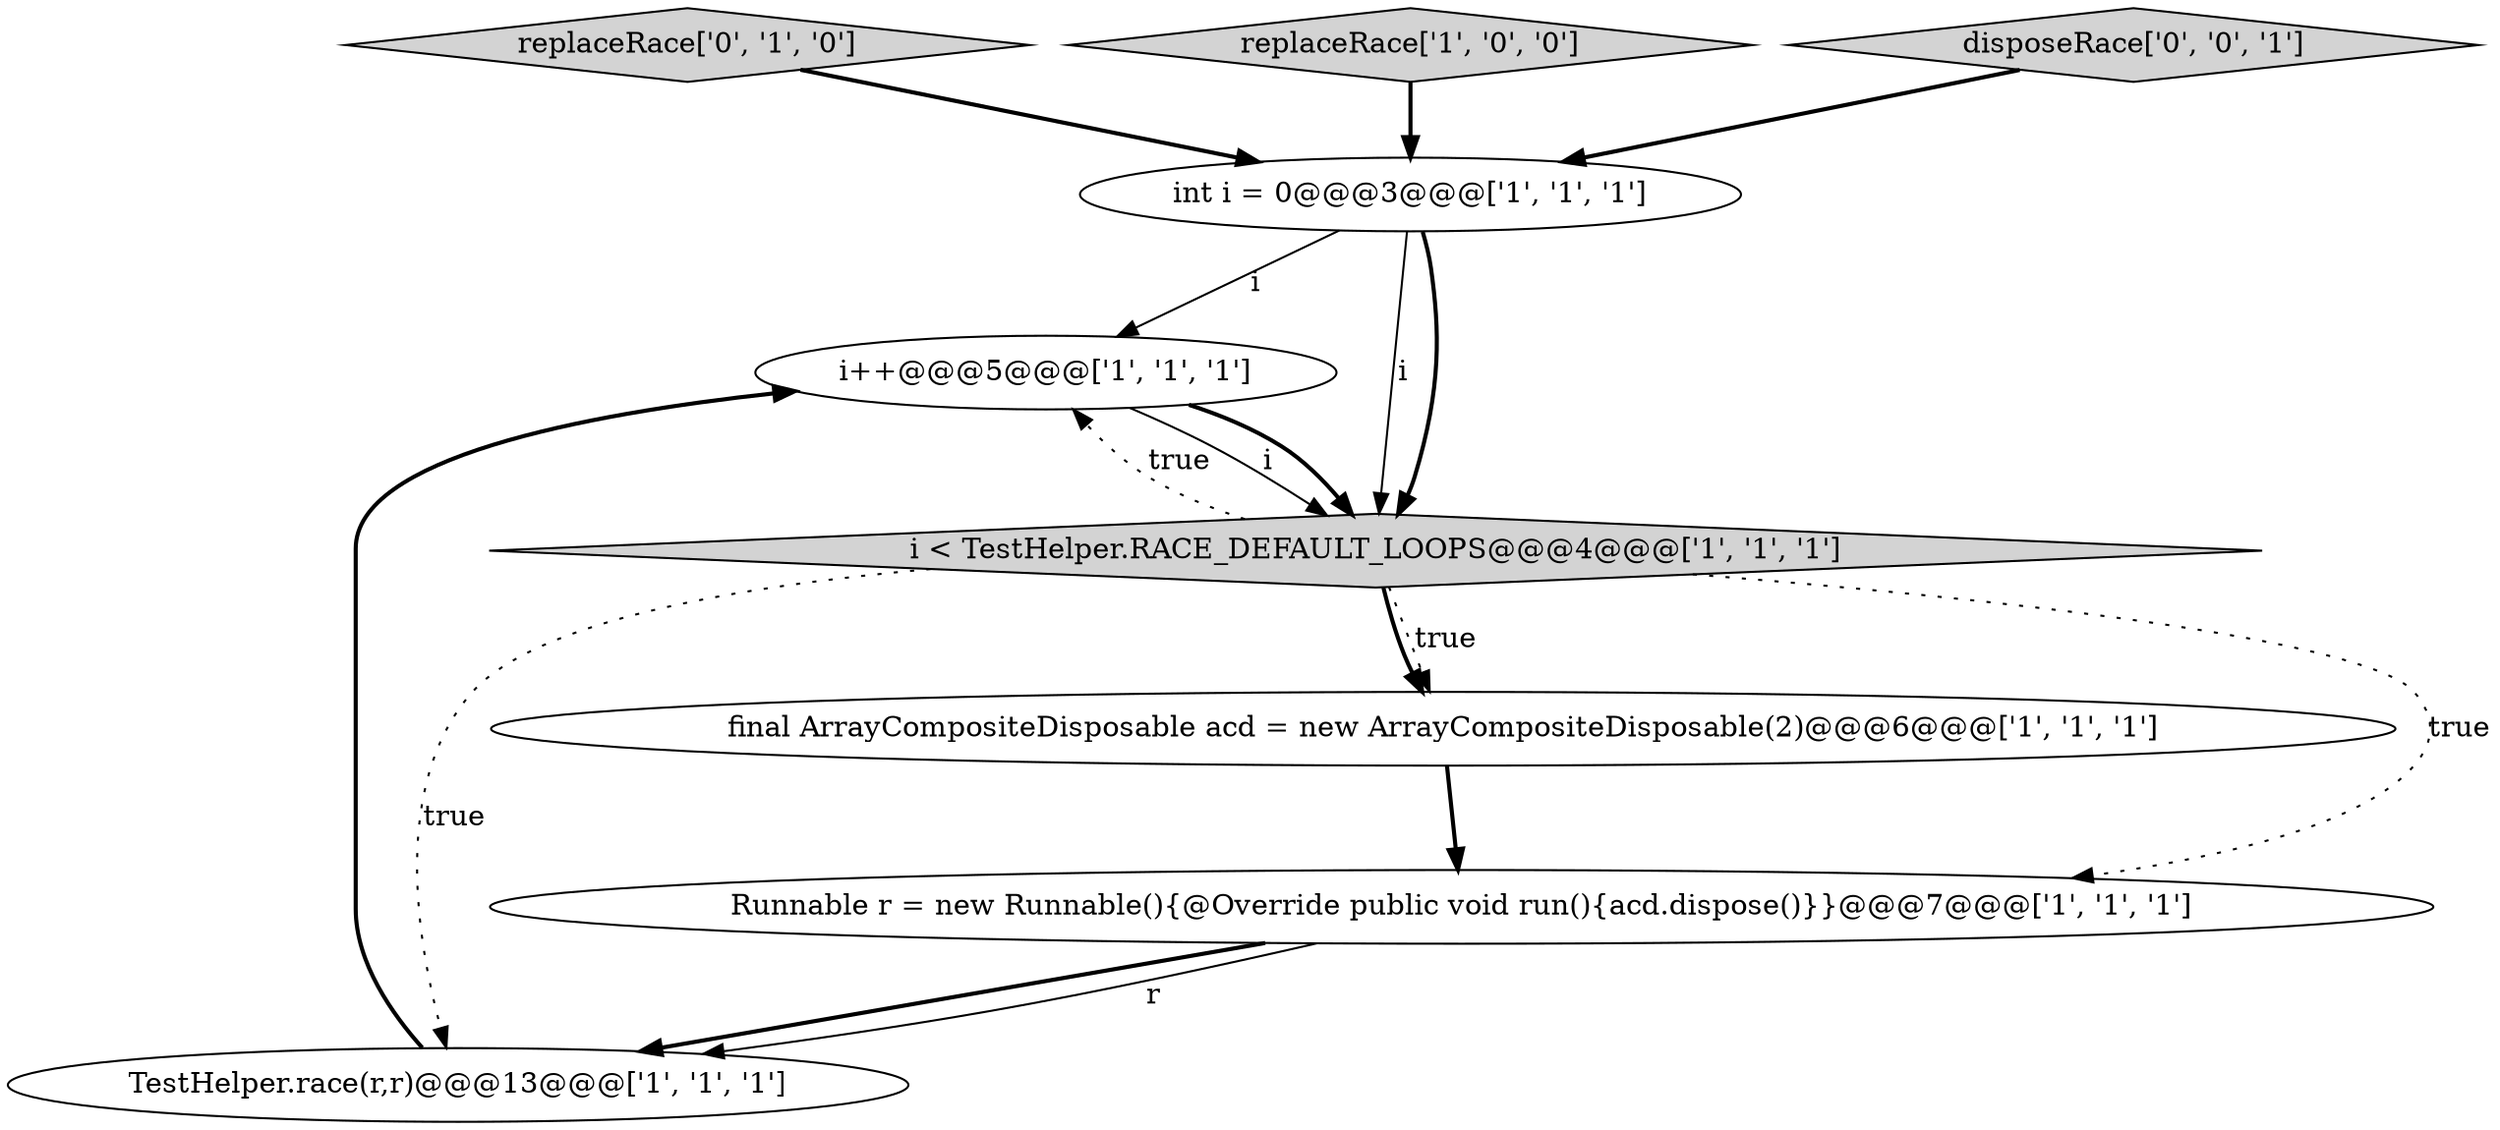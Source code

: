 digraph {
7 [style = filled, label = "replaceRace['0', '1', '0']", fillcolor = lightgray, shape = diamond image = "AAA0AAABBB2BBB"];
1 [style = filled, label = "i++@@@5@@@['1', '1', '1']", fillcolor = white, shape = ellipse image = "AAA0AAABBB1BBB"];
6 [style = filled, label = "final ArrayCompositeDisposable acd = new ArrayCompositeDisposable(2)@@@6@@@['1', '1', '1']", fillcolor = white, shape = ellipse image = "AAA0AAABBB1BBB"];
3 [style = filled, label = "replaceRace['1', '0', '0']", fillcolor = lightgray, shape = diamond image = "AAA0AAABBB1BBB"];
8 [style = filled, label = "disposeRace['0', '0', '1']", fillcolor = lightgray, shape = diamond image = "AAA0AAABBB3BBB"];
5 [style = filled, label = "i < TestHelper.RACE_DEFAULT_LOOPS@@@4@@@['1', '1', '1']", fillcolor = lightgray, shape = diamond image = "AAA0AAABBB1BBB"];
0 [style = filled, label = "int i = 0@@@3@@@['1', '1', '1']", fillcolor = white, shape = ellipse image = "AAA0AAABBB1BBB"];
2 [style = filled, label = "TestHelper.race(r,r)@@@13@@@['1', '1', '1']", fillcolor = white, shape = ellipse image = "AAA0AAABBB1BBB"];
4 [style = filled, label = "Runnable r = new Runnable(){@Override public void run(){acd.dispose()}}@@@7@@@['1', '1', '1']", fillcolor = white, shape = ellipse image = "AAA0AAABBB1BBB"];
5->6 [style = dotted, label="true"];
5->1 [style = dotted, label="true"];
0->5 [style = solid, label="i"];
4->2 [style = bold, label=""];
0->5 [style = bold, label=""];
5->4 [style = dotted, label="true"];
6->4 [style = bold, label=""];
3->0 [style = bold, label=""];
1->5 [style = solid, label="i"];
2->1 [style = bold, label=""];
7->0 [style = bold, label=""];
8->0 [style = bold, label=""];
5->2 [style = dotted, label="true"];
5->6 [style = bold, label=""];
0->1 [style = solid, label="i"];
4->2 [style = solid, label="r"];
1->5 [style = bold, label=""];
}
